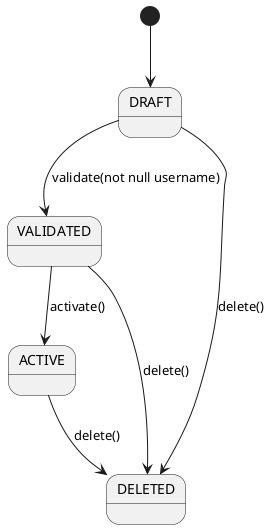 @startuml
[*] --> DRAFT

DRAFT --> VALIDATED : validate(not null username)
VALIDATED --> ACTIVE : activate()
DRAFT --> DELETED : delete()
VALIDATED --> DELETED : delete()
ACTIVE --> DELETED : delete()

'state DELETED {
'  note right: Final state, can't transition out
'}
@enduml